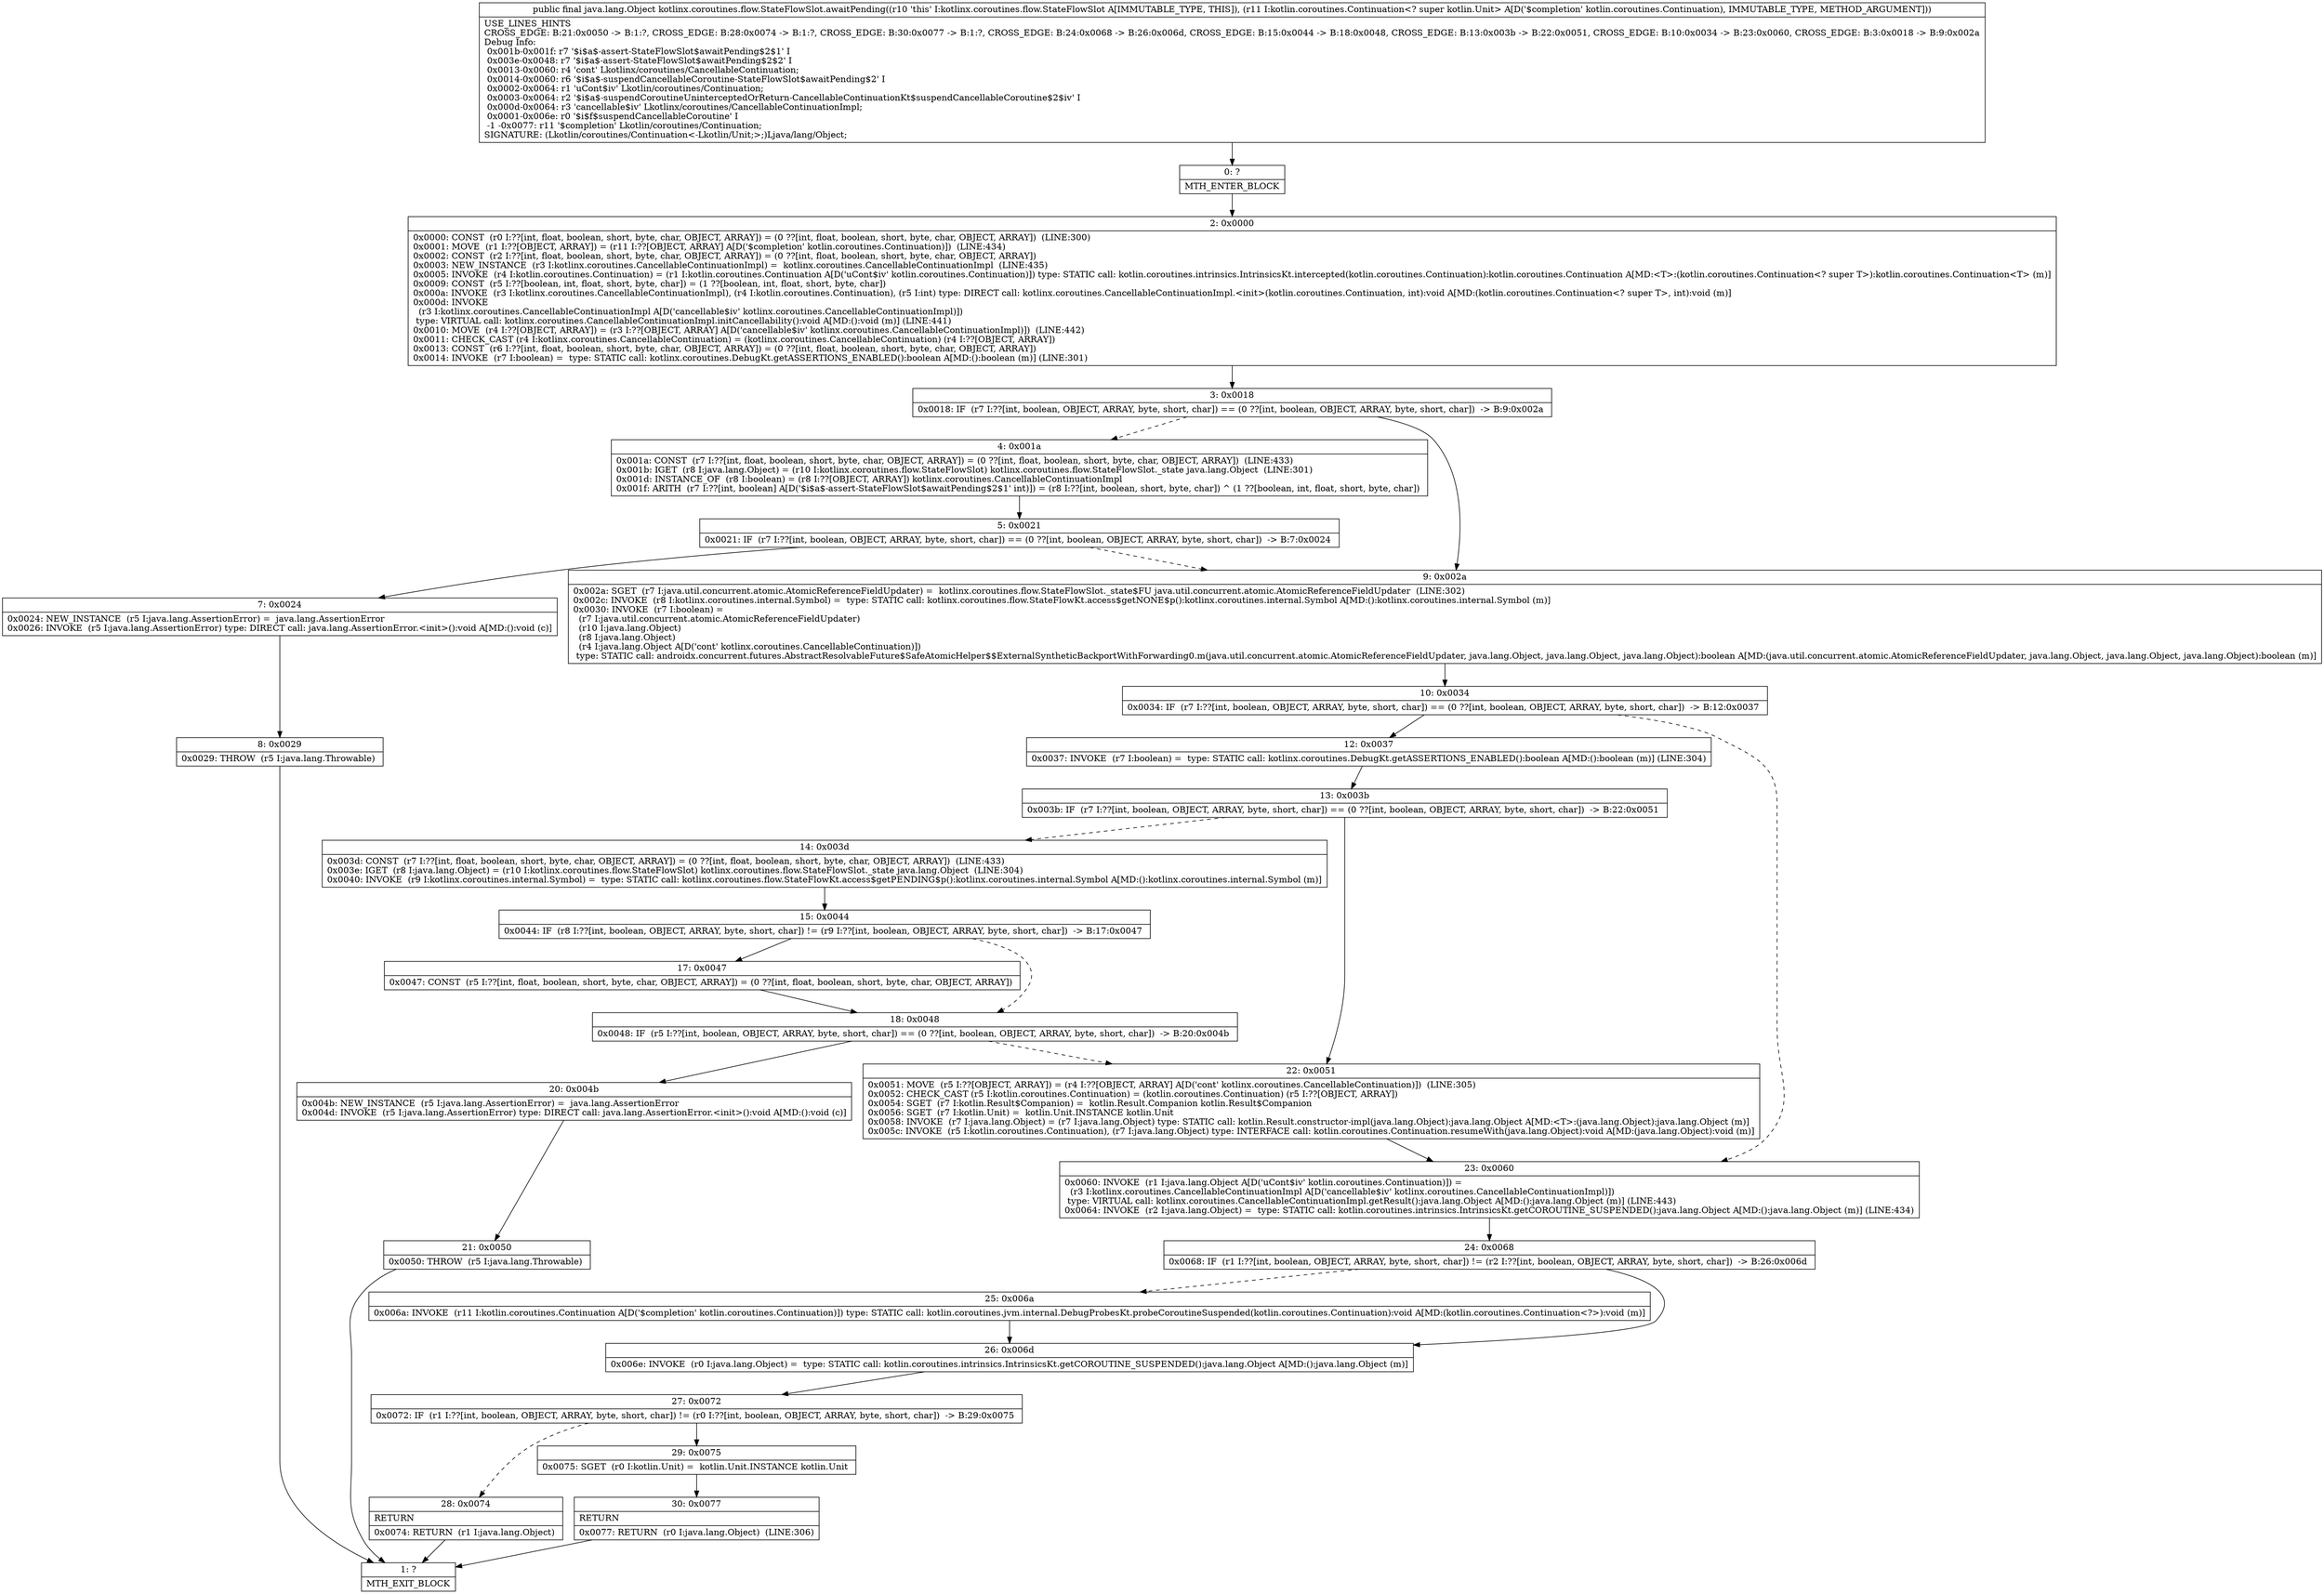 digraph "CFG forkotlinx.coroutines.flow.StateFlowSlot.awaitPending(Lkotlin\/coroutines\/Continuation;)Ljava\/lang\/Object;" {
Node_0 [shape=record,label="{0\:\ ?|MTH_ENTER_BLOCK\l}"];
Node_2 [shape=record,label="{2\:\ 0x0000|0x0000: CONST  (r0 I:??[int, float, boolean, short, byte, char, OBJECT, ARRAY]) = (0 ??[int, float, boolean, short, byte, char, OBJECT, ARRAY])  (LINE:300)\l0x0001: MOVE  (r1 I:??[OBJECT, ARRAY]) = (r11 I:??[OBJECT, ARRAY] A[D('$completion' kotlin.coroutines.Continuation)])  (LINE:434)\l0x0002: CONST  (r2 I:??[int, float, boolean, short, byte, char, OBJECT, ARRAY]) = (0 ??[int, float, boolean, short, byte, char, OBJECT, ARRAY]) \l0x0003: NEW_INSTANCE  (r3 I:kotlinx.coroutines.CancellableContinuationImpl) =  kotlinx.coroutines.CancellableContinuationImpl  (LINE:435)\l0x0005: INVOKE  (r4 I:kotlin.coroutines.Continuation) = (r1 I:kotlin.coroutines.Continuation A[D('uCont$iv' kotlin.coroutines.Continuation)]) type: STATIC call: kotlin.coroutines.intrinsics.IntrinsicsKt.intercepted(kotlin.coroutines.Continuation):kotlin.coroutines.Continuation A[MD:\<T\>:(kotlin.coroutines.Continuation\<? super T\>):kotlin.coroutines.Continuation\<T\> (m)]\l0x0009: CONST  (r5 I:??[boolean, int, float, short, byte, char]) = (1 ??[boolean, int, float, short, byte, char]) \l0x000a: INVOKE  (r3 I:kotlinx.coroutines.CancellableContinuationImpl), (r4 I:kotlin.coroutines.Continuation), (r5 I:int) type: DIRECT call: kotlinx.coroutines.CancellableContinuationImpl.\<init\>(kotlin.coroutines.Continuation, int):void A[MD:(kotlin.coroutines.Continuation\<? super T\>, int):void (m)]\l0x000d: INVOKE  \l  (r3 I:kotlinx.coroutines.CancellableContinuationImpl A[D('cancellable$iv' kotlinx.coroutines.CancellableContinuationImpl)])\l type: VIRTUAL call: kotlinx.coroutines.CancellableContinuationImpl.initCancellability():void A[MD:():void (m)] (LINE:441)\l0x0010: MOVE  (r4 I:??[OBJECT, ARRAY]) = (r3 I:??[OBJECT, ARRAY] A[D('cancellable$iv' kotlinx.coroutines.CancellableContinuationImpl)])  (LINE:442)\l0x0011: CHECK_CAST (r4 I:kotlinx.coroutines.CancellableContinuation) = (kotlinx.coroutines.CancellableContinuation) (r4 I:??[OBJECT, ARRAY]) \l0x0013: CONST  (r6 I:??[int, float, boolean, short, byte, char, OBJECT, ARRAY]) = (0 ??[int, float, boolean, short, byte, char, OBJECT, ARRAY]) \l0x0014: INVOKE  (r7 I:boolean) =  type: STATIC call: kotlinx.coroutines.DebugKt.getASSERTIONS_ENABLED():boolean A[MD:():boolean (m)] (LINE:301)\l}"];
Node_3 [shape=record,label="{3\:\ 0x0018|0x0018: IF  (r7 I:??[int, boolean, OBJECT, ARRAY, byte, short, char]) == (0 ??[int, boolean, OBJECT, ARRAY, byte, short, char])  \-\> B:9:0x002a \l}"];
Node_4 [shape=record,label="{4\:\ 0x001a|0x001a: CONST  (r7 I:??[int, float, boolean, short, byte, char, OBJECT, ARRAY]) = (0 ??[int, float, boolean, short, byte, char, OBJECT, ARRAY])  (LINE:433)\l0x001b: IGET  (r8 I:java.lang.Object) = (r10 I:kotlinx.coroutines.flow.StateFlowSlot) kotlinx.coroutines.flow.StateFlowSlot._state java.lang.Object  (LINE:301)\l0x001d: INSTANCE_OF  (r8 I:boolean) = (r8 I:??[OBJECT, ARRAY]) kotlinx.coroutines.CancellableContinuationImpl \l0x001f: ARITH  (r7 I:??[int, boolean] A[D('$i$a$\-assert\-StateFlowSlot$awaitPending$2$1' int)]) = (r8 I:??[int, boolean, short, byte, char]) ^ (1 ??[boolean, int, float, short, byte, char]) \l}"];
Node_5 [shape=record,label="{5\:\ 0x0021|0x0021: IF  (r7 I:??[int, boolean, OBJECT, ARRAY, byte, short, char]) == (0 ??[int, boolean, OBJECT, ARRAY, byte, short, char])  \-\> B:7:0x0024 \l}"];
Node_7 [shape=record,label="{7\:\ 0x0024|0x0024: NEW_INSTANCE  (r5 I:java.lang.AssertionError) =  java.lang.AssertionError \l0x0026: INVOKE  (r5 I:java.lang.AssertionError) type: DIRECT call: java.lang.AssertionError.\<init\>():void A[MD:():void (c)]\l}"];
Node_8 [shape=record,label="{8\:\ 0x0029|0x0029: THROW  (r5 I:java.lang.Throwable) \l}"];
Node_1 [shape=record,label="{1\:\ ?|MTH_EXIT_BLOCK\l}"];
Node_9 [shape=record,label="{9\:\ 0x002a|0x002a: SGET  (r7 I:java.util.concurrent.atomic.AtomicReferenceFieldUpdater) =  kotlinx.coroutines.flow.StateFlowSlot._state$FU java.util.concurrent.atomic.AtomicReferenceFieldUpdater  (LINE:302)\l0x002c: INVOKE  (r8 I:kotlinx.coroutines.internal.Symbol) =  type: STATIC call: kotlinx.coroutines.flow.StateFlowKt.access$getNONE$p():kotlinx.coroutines.internal.Symbol A[MD:():kotlinx.coroutines.internal.Symbol (m)]\l0x0030: INVOKE  (r7 I:boolean) = \l  (r7 I:java.util.concurrent.atomic.AtomicReferenceFieldUpdater)\l  (r10 I:java.lang.Object)\l  (r8 I:java.lang.Object)\l  (r4 I:java.lang.Object A[D('cont' kotlinx.coroutines.CancellableContinuation)])\l type: STATIC call: androidx.concurrent.futures.AbstractResolvableFuture$SafeAtomicHelper$$ExternalSyntheticBackportWithForwarding0.m(java.util.concurrent.atomic.AtomicReferenceFieldUpdater, java.lang.Object, java.lang.Object, java.lang.Object):boolean A[MD:(java.util.concurrent.atomic.AtomicReferenceFieldUpdater, java.lang.Object, java.lang.Object, java.lang.Object):boolean (m)]\l}"];
Node_10 [shape=record,label="{10\:\ 0x0034|0x0034: IF  (r7 I:??[int, boolean, OBJECT, ARRAY, byte, short, char]) == (0 ??[int, boolean, OBJECT, ARRAY, byte, short, char])  \-\> B:12:0x0037 \l}"];
Node_12 [shape=record,label="{12\:\ 0x0037|0x0037: INVOKE  (r7 I:boolean) =  type: STATIC call: kotlinx.coroutines.DebugKt.getASSERTIONS_ENABLED():boolean A[MD:():boolean (m)] (LINE:304)\l}"];
Node_13 [shape=record,label="{13\:\ 0x003b|0x003b: IF  (r7 I:??[int, boolean, OBJECT, ARRAY, byte, short, char]) == (0 ??[int, boolean, OBJECT, ARRAY, byte, short, char])  \-\> B:22:0x0051 \l}"];
Node_14 [shape=record,label="{14\:\ 0x003d|0x003d: CONST  (r7 I:??[int, float, boolean, short, byte, char, OBJECT, ARRAY]) = (0 ??[int, float, boolean, short, byte, char, OBJECT, ARRAY])  (LINE:433)\l0x003e: IGET  (r8 I:java.lang.Object) = (r10 I:kotlinx.coroutines.flow.StateFlowSlot) kotlinx.coroutines.flow.StateFlowSlot._state java.lang.Object  (LINE:304)\l0x0040: INVOKE  (r9 I:kotlinx.coroutines.internal.Symbol) =  type: STATIC call: kotlinx.coroutines.flow.StateFlowKt.access$getPENDING$p():kotlinx.coroutines.internal.Symbol A[MD:():kotlinx.coroutines.internal.Symbol (m)]\l}"];
Node_15 [shape=record,label="{15\:\ 0x0044|0x0044: IF  (r8 I:??[int, boolean, OBJECT, ARRAY, byte, short, char]) != (r9 I:??[int, boolean, OBJECT, ARRAY, byte, short, char])  \-\> B:17:0x0047 \l}"];
Node_17 [shape=record,label="{17\:\ 0x0047|0x0047: CONST  (r5 I:??[int, float, boolean, short, byte, char, OBJECT, ARRAY]) = (0 ??[int, float, boolean, short, byte, char, OBJECT, ARRAY]) \l}"];
Node_18 [shape=record,label="{18\:\ 0x0048|0x0048: IF  (r5 I:??[int, boolean, OBJECT, ARRAY, byte, short, char]) == (0 ??[int, boolean, OBJECT, ARRAY, byte, short, char])  \-\> B:20:0x004b \l}"];
Node_20 [shape=record,label="{20\:\ 0x004b|0x004b: NEW_INSTANCE  (r5 I:java.lang.AssertionError) =  java.lang.AssertionError \l0x004d: INVOKE  (r5 I:java.lang.AssertionError) type: DIRECT call: java.lang.AssertionError.\<init\>():void A[MD:():void (c)]\l}"];
Node_21 [shape=record,label="{21\:\ 0x0050|0x0050: THROW  (r5 I:java.lang.Throwable) \l}"];
Node_22 [shape=record,label="{22\:\ 0x0051|0x0051: MOVE  (r5 I:??[OBJECT, ARRAY]) = (r4 I:??[OBJECT, ARRAY] A[D('cont' kotlinx.coroutines.CancellableContinuation)])  (LINE:305)\l0x0052: CHECK_CAST (r5 I:kotlin.coroutines.Continuation) = (kotlin.coroutines.Continuation) (r5 I:??[OBJECT, ARRAY]) \l0x0054: SGET  (r7 I:kotlin.Result$Companion) =  kotlin.Result.Companion kotlin.Result$Companion \l0x0056: SGET  (r7 I:kotlin.Unit) =  kotlin.Unit.INSTANCE kotlin.Unit \l0x0058: INVOKE  (r7 I:java.lang.Object) = (r7 I:java.lang.Object) type: STATIC call: kotlin.Result.constructor\-impl(java.lang.Object):java.lang.Object A[MD:\<T\>:(java.lang.Object):java.lang.Object (m)]\l0x005c: INVOKE  (r5 I:kotlin.coroutines.Continuation), (r7 I:java.lang.Object) type: INTERFACE call: kotlin.coroutines.Continuation.resumeWith(java.lang.Object):void A[MD:(java.lang.Object):void (m)]\l}"];
Node_23 [shape=record,label="{23\:\ 0x0060|0x0060: INVOKE  (r1 I:java.lang.Object A[D('uCont$iv' kotlin.coroutines.Continuation)]) = \l  (r3 I:kotlinx.coroutines.CancellableContinuationImpl A[D('cancellable$iv' kotlinx.coroutines.CancellableContinuationImpl)])\l type: VIRTUAL call: kotlinx.coroutines.CancellableContinuationImpl.getResult():java.lang.Object A[MD:():java.lang.Object (m)] (LINE:443)\l0x0064: INVOKE  (r2 I:java.lang.Object) =  type: STATIC call: kotlin.coroutines.intrinsics.IntrinsicsKt.getCOROUTINE_SUSPENDED():java.lang.Object A[MD:():java.lang.Object (m)] (LINE:434)\l}"];
Node_24 [shape=record,label="{24\:\ 0x0068|0x0068: IF  (r1 I:??[int, boolean, OBJECT, ARRAY, byte, short, char]) != (r2 I:??[int, boolean, OBJECT, ARRAY, byte, short, char])  \-\> B:26:0x006d \l}"];
Node_25 [shape=record,label="{25\:\ 0x006a|0x006a: INVOKE  (r11 I:kotlin.coroutines.Continuation A[D('$completion' kotlin.coroutines.Continuation)]) type: STATIC call: kotlin.coroutines.jvm.internal.DebugProbesKt.probeCoroutineSuspended(kotlin.coroutines.Continuation):void A[MD:(kotlin.coroutines.Continuation\<?\>):void (m)]\l}"];
Node_26 [shape=record,label="{26\:\ 0x006d|0x006e: INVOKE  (r0 I:java.lang.Object) =  type: STATIC call: kotlin.coroutines.intrinsics.IntrinsicsKt.getCOROUTINE_SUSPENDED():java.lang.Object A[MD:():java.lang.Object (m)]\l}"];
Node_27 [shape=record,label="{27\:\ 0x0072|0x0072: IF  (r1 I:??[int, boolean, OBJECT, ARRAY, byte, short, char]) != (r0 I:??[int, boolean, OBJECT, ARRAY, byte, short, char])  \-\> B:29:0x0075 \l}"];
Node_28 [shape=record,label="{28\:\ 0x0074|RETURN\l|0x0074: RETURN  (r1 I:java.lang.Object) \l}"];
Node_29 [shape=record,label="{29\:\ 0x0075|0x0075: SGET  (r0 I:kotlin.Unit) =  kotlin.Unit.INSTANCE kotlin.Unit \l}"];
Node_30 [shape=record,label="{30\:\ 0x0077|RETURN\l|0x0077: RETURN  (r0 I:java.lang.Object)  (LINE:306)\l}"];
MethodNode[shape=record,label="{public final java.lang.Object kotlinx.coroutines.flow.StateFlowSlot.awaitPending((r10 'this' I:kotlinx.coroutines.flow.StateFlowSlot A[IMMUTABLE_TYPE, THIS]), (r11 I:kotlin.coroutines.Continuation\<? super kotlin.Unit\> A[D('$completion' kotlin.coroutines.Continuation), IMMUTABLE_TYPE, METHOD_ARGUMENT]))  | USE_LINES_HINTS\lCROSS_EDGE: B:21:0x0050 \-\> B:1:?, CROSS_EDGE: B:28:0x0074 \-\> B:1:?, CROSS_EDGE: B:30:0x0077 \-\> B:1:?, CROSS_EDGE: B:24:0x0068 \-\> B:26:0x006d, CROSS_EDGE: B:15:0x0044 \-\> B:18:0x0048, CROSS_EDGE: B:13:0x003b \-\> B:22:0x0051, CROSS_EDGE: B:10:0x0034 \-\> B:23:0x0060, CROSS_EDGE: B:3:0x0018 \-\> B:9:0x002a\lDebug Info:\l  0x001b\-0x001f: r7 '$i$a$\-assert\-StateFlowSlot$awaitPending$2$1' I\l  0x003e\-0x0048: r7 '$i$a$\-assert\-StateFlowSlot$awaitPending$2$2' I\l  0x0013\-0x0060: r4 'cont' Lkotlinx\/coroutines\/CancellableContinuation;\l  0x0014\-0x0060: r6 '$i$a$\-suspendCancellableCoroutine\-StateFlowSlot$awaitPending$2' I\l  0x0002\-0x0064: r1 'uCont$iv' Lkotlin\/coroutines\/Continuation;\l  0x0003\-0x0064: r2 '$i$a$\-suspendCoroutineUninterceptedOrReturn\-CancellableContinuationKt$suspendCancellableCoroutine$2$iv' I\l  0x000d\-0x0064: r3 'cancellable$iv' Lkotlinx\/coroutines\/CancellableContinuationImpl;\l  0x0001\-0x006e: r0 '$i$f$suspendCancellableCoroutine' I\l  \-1 \-0x0077: r11 '$completion' Lkotlin\/coroutines\/Continuation;\lSIGNATURE: (Lkotlin\/coroutines\/Continuation\<\-Lkotlin\/Unit;\>;)Ljava\/lang\/Object;\l}"];
MethodNode -> Node_0;Node_0 -> Node_2;
Node_2 -> Node_3;
Node_3 -> Node_4[style=dashed];
Node_3 -> Node_9;
Node_4 -> Node_5;
Node_5 -> Node_7;
Node_5 -> Node_9[style=dashed];
Node_7 -> Node_8;
Node_8 -> Node_1;
Node_9 -> Node_10;
Node_10 -> Node_12;
Node_10 -> Node_23[style=dashed];
Node_12 -> Node_13;
Node_13 -> Node_14[style=dashed];
Node_13 -> Node_22;
Node_14 -> Node_15;
Node_15 -> Node_17;
Node_15 -> Node_18[style=dashed];
Node_17 -> Node_18;
Node_18 -> Node_20;
Node_18 -> Node_22[style=dashed];
Node_20 -> Node_21;
Node_21 -> Node_1;
Node_22 -> Node_23;
Node_23 -> Node_24;
Node_24 -> Node_25[style=dashed];
Node_24 -> Node_26;
Node_25 -> Node_26;
Node_26 -> Node_27;
Node_27 -> Node_28[style=dashed];
Node_27 -> Node_29;
Node_28 -> Node_1;
Node_29 -> Node_30;
Node_30 -> Node_1;
}


